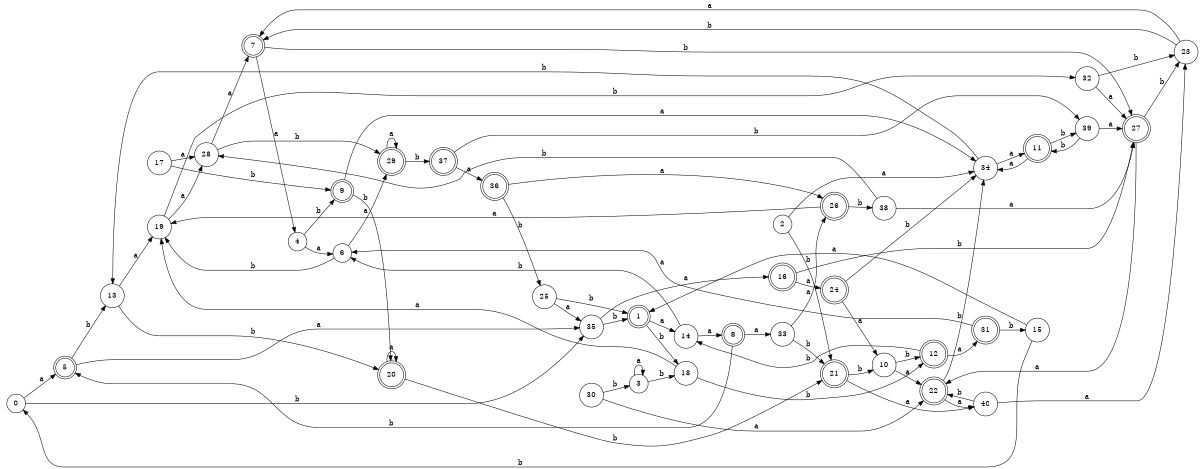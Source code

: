 digraph n33_1 {
__start0 [label="" shape="none"];

rankdir=LR;
size="8,5";

s0 [style="filled", color="black", fillcolor="white" shape="circle", label="0"];
s1 [style="rounded,filled", color="black", fillcolor="white" shape="doublecircle", label="1"];
s2 [style="filled", color="black", fillcolor="white" shape="circle", label="2"];
s3 [style="filled", color="black", fillcolor="white" shape="circle", label="3"];
s4 [style="filled", color="black", fillcolor="white" shape="circle", label="4"];
s5 [style="rounded,filled", color="black", fillcolor="white" shape="doublecircle", label="5"];
s6 [style="filled", color="black", fillcolor="white" shape="circle", label="6"];
s7 [style="rounded,filled", color="black", fillcolor="white" shape="doublecircle", label="7"];
s8 [style="rounded,filled", color="black", fillcolor="white" shape="doublecircle", label="8"];
s9 [style="rounded,filled", color="black", fillcolor="white" shape="doublecircle", label="9"];
s10 [style="filled", color="black", fillcolor="white" shape="circle", label="10"];
s11 [style="rounded,filled", color="black", fillcolor="white" shape="doublecircle", label="11"];
s12 [style="rounded,filled", color="black", fillcolor="white" shape="doublecircle", label="12"];
s13 [style="filled", color="black", fillcolor="white" shape="circle", label="13"];
s14 [style="filled", color="black", fillcolor="white" shape="circle", label="14"];
s15 [style="filled", color="black", fillcolor="white" shape="circle", label="15"];
s16 [style="rounded,filled", color="black", fillcolor="white" shape="doublecircle", label="16"];
s17 [style="filled", color="black", fillcolor="white" shape="circle", label="17"];
s18 [style="filled", color="black", fillcolor="white" shape="circle", label="18"];
s19 [style="filled", color="black", fillcolor="white" shape="circle", label="19"];
s20 [style="rounded,filled", color="black", fillcolor="white" shape="doublecircle", label="20"];
s21 [style="rounded,filled", color="black", fillcolor="white" shape="doublecircle", label="21"];
s22 [style="rounded,filled", color="black", fillcolor="white" shape="doublecircle", label="22"];
s23 [style="filled", color="black", fillcolor="white" shape="circle", label="23"];
s24 [style="rounded,filled", color="black", fillcolor="white" shape="doublecircle", label="24"];
s25 [style="filled", color="black", fillcolor="white" shape="circle", label="25"];
s26 [style="rounded,filled", color="black", fillcolor="white" shape="doublecircle", label="26"];
s27 [style="rounded,filled", color="black", fillcolor="white" shape="doublecircle", label="27"];
s28 [style="filled", color="black", fillcolor="white" shape="circle", label="28"];
s29 [style="rounded,filled", color="black", fillcolor="white" shape="doublecircle", label="29"];
s30 [style="filled", color="black", fillcolor="white" shape="circle", label="30"];
s31 [style="rounded,filled", color="black", fillcolor="white" shape="doublecircle", label="31"];
s32 [style="filled", color="black", fillcolor="white" shape="circle", label="32"];
s33 [style="filled", color="black", fillcolor="white" shape="circle", label="33"];
s34 [style="filled", color="black", fillcolor="white" shape="circle", label="34"];
s35 [style="filled", color="black", fillcolor="white" shape="circle", label="35"];
s36 [style="rounded,filled", color="black", fillcolor="white" shape="doublecircle", label="36"];
s37 [style="rounded,filled", color="black", fillcolor="white" shape="doublecircle", label="37"];
s38 [style="filled", color="black", fillcolor="white" shape="circle", label="38"];
s39 [style="filled", color="black", fillcolor="white" shape="circle", label="39"];
s40 [style="filled", color="black", fillcolor="white" shape="circle", label="40"];
s0 -> s5 [label="a"];
s0 -> s35 [label="b"];
s1 -> s14 [label="a"];
s1 -> s18 [label="b"];
s2 -> s34 [label="a"];
s2 -> s21 [label="b"];
s3 -> s3 [label="a"];
s3 -> s18 [label="b"];
s4 -> s6 [label="a"];
s4 -> s9 [label="b"];
s5 -> s35 [label="a"];
s5 -> s13 [label="b"];
s6 -> s29 [label="a"];
s6 -> s19 [label="b"];
s7 -> s4 [label="a"];
s7 -> s27 [label="b"];
s8 -> s33 [label="a"];
s8 -> s5 [label="b"];
s9 -> s34 [label="a"];
s9 -> s20 [label="b"];
s10 -> s22 [label="a"];
s10 -> s12 [label="b"];
s11 -> s34 [label="a"];
s11 -> s39 [label="b"];
s12 -> s31 [label="a"];
s12 -> s14 [label="b"];
s13 -> s19 [label="a"];
s13 -> s20 [label="b"];
s14 -> s8 [label="a"];
s14 -> s6 [label="b"];
s15 -> s1 [label="a"];
s15 -> s0 [label="b"];
s16 -> s24 [label="a"];
s16 -> s27 [label="b"];
s17 -> s28 [label="a"];
s17 -> s9 [label="b"];
s18 -> s19 [label="a"];
s18 -> s12 [label="b"];
s19 -> s28 [label="a"];
s19 -> s32 [label="b"];
s20 -> s20 [label="a"];
s20 -> s21 [label="b"];
s21 -> s40 [label="a"];
s21 -> s10 [label="b"];
s22 -> s40 [label="a"];
s22 -> s34 [label="b"];
s23 -> s7 [label="a"];
s23 -> s7 [label="b"];
s24 -> s10 [label="a"];
s24 -> s34 [label="b"];
s25 -> s35 [label="a"];
s25 -> s1 [label="b"];
s26 -> s19 [label="a"];
s26 -> s38 [label="b"];
s27 -> s22 [label="a"];
s27 -> s23 [label="b"];
s28 -> s7 [label="a"];
s28 -> s29 [label="b"];
s29 -> s29 [label="a"];
s29 -> s37 [label="b"];
s30 -> s22 [label="a"];
s30 -> s3 [label="b"];
s31 -> s6 [label="a"];
s31 -> s15 [label="b"];
s32 -> s27 [label="a"];
s32 -> s23 [label="b"];
s33 -> s26 [label="a"];
s33 -> s21 [label="b"];
s34 -> s11 [label="a"];
s34 -> s13 [label="b"];
s35 -> s16 [label="a"];
s35 -> s1 [label="b"];
s36 -> s26 [label="a"];
s36 -> s25 [label="b"];
s37 -> s36 [label="a"];
s37 -> s39 [label="b"];
s38 -> s27 [label="a"];
s38 -> s28 [label="b"];
s39 -> s27 [label="a"];
s39 -> s11 [label="b"];
s40 -> s23 [label="a"];
s40 -> s22 [label="b"];

}